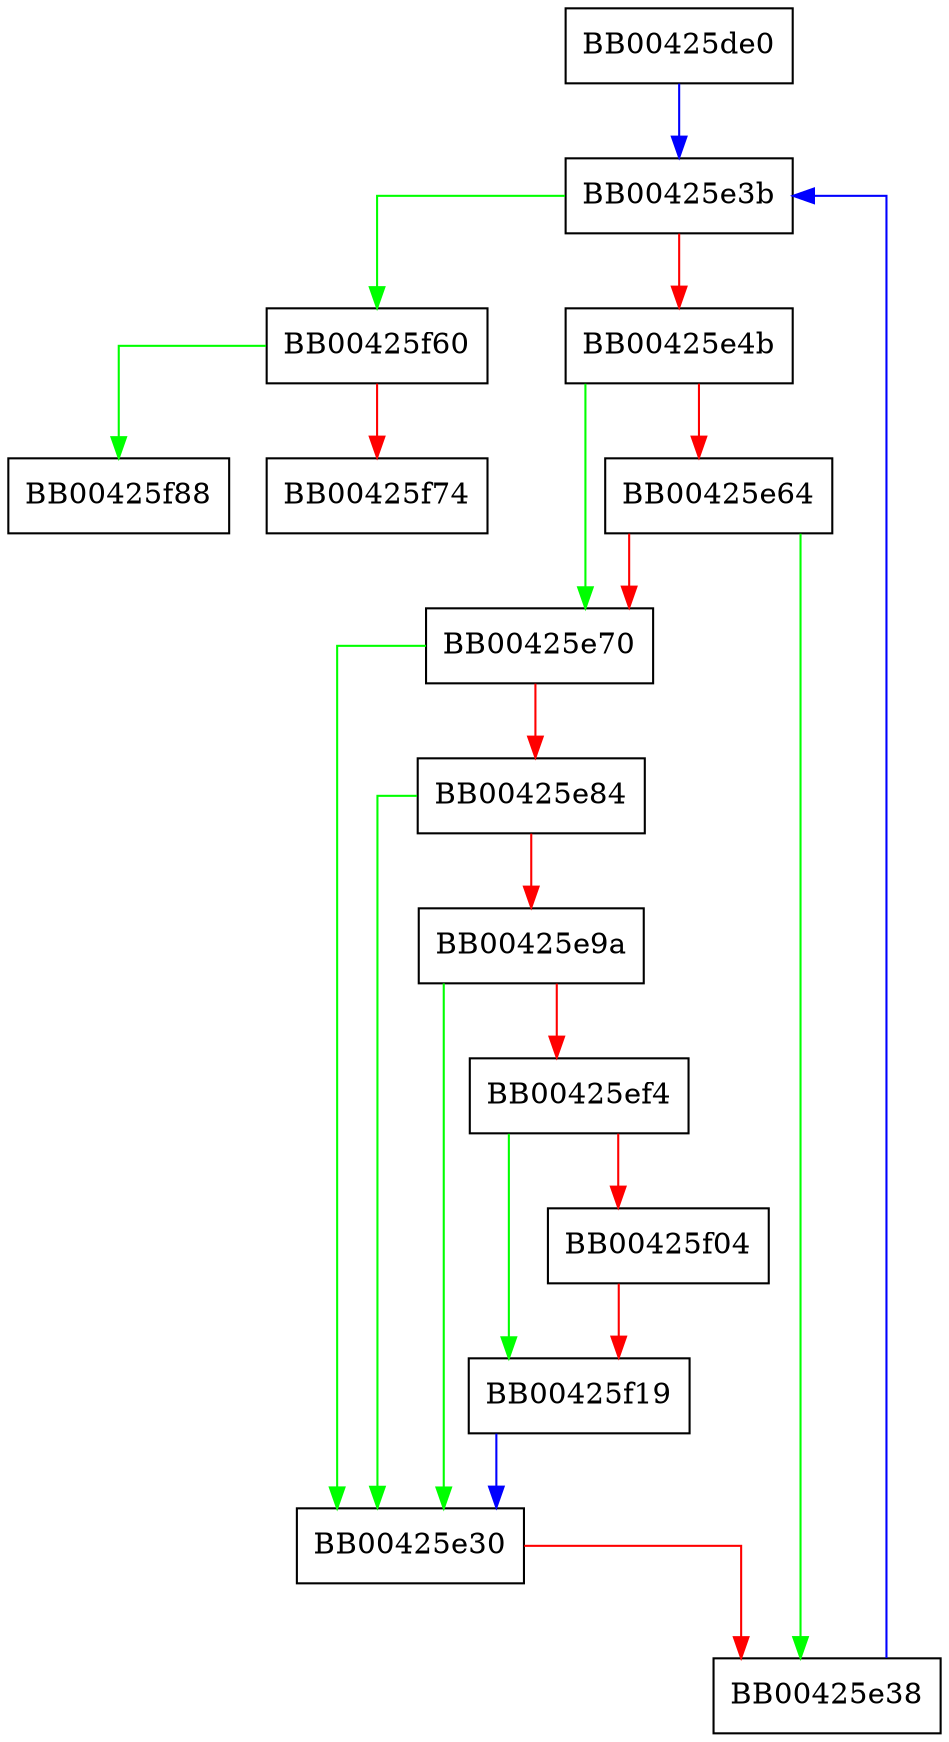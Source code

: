 digraph list_kems {
  node [shape="box"];
  graph [splines=ortho];
  BB00425de0 -> BB00425e3b [color="blue"];
  BB00425e30 -> BB00425e38 [color="red"];
  BB00425e38 -> BB00425e3b [color="blue"];
  BB00425e3b -> BB00425f60 [color="green"];
  BB00425e3b -> BB00425e4b [color="red"];
  BB00425e4b -> BB00425e70 [color="green"];
  BB00425e4b -> BB00425e64 [color="red"];
  BB00425e64 -> BB00425e38 [color="green"];
  BB00425e64 -> BB00425e70 [color="red"];
  BB00425e70 -> BB00425e30 [color="green"];
  BB00425e70 -> BB00425e84 [color="red"];
  BB00425e84 -> BB00425e30 [color="green"];
  BB00425e84 -> BB00425e9a [color="red"];
  BB00425e9a -> BB00425e30 [color="green"];
  BB00425e9a -> BB00425ef4 [color="red"];
  BB00425ef4 -> BB00425f19 [color="green"];
  BB00425ef4 -> BB00425f04 [color="red"];
  BB00425f04 -> BB00425f19 [color="red"];
  BB00425f19 -> BB00425e30 [color="blue"];
  BB00425f60 -> BB00425f88 [color="green"];
  BB00425f60 -> BB00425f74 [color="red"];
}